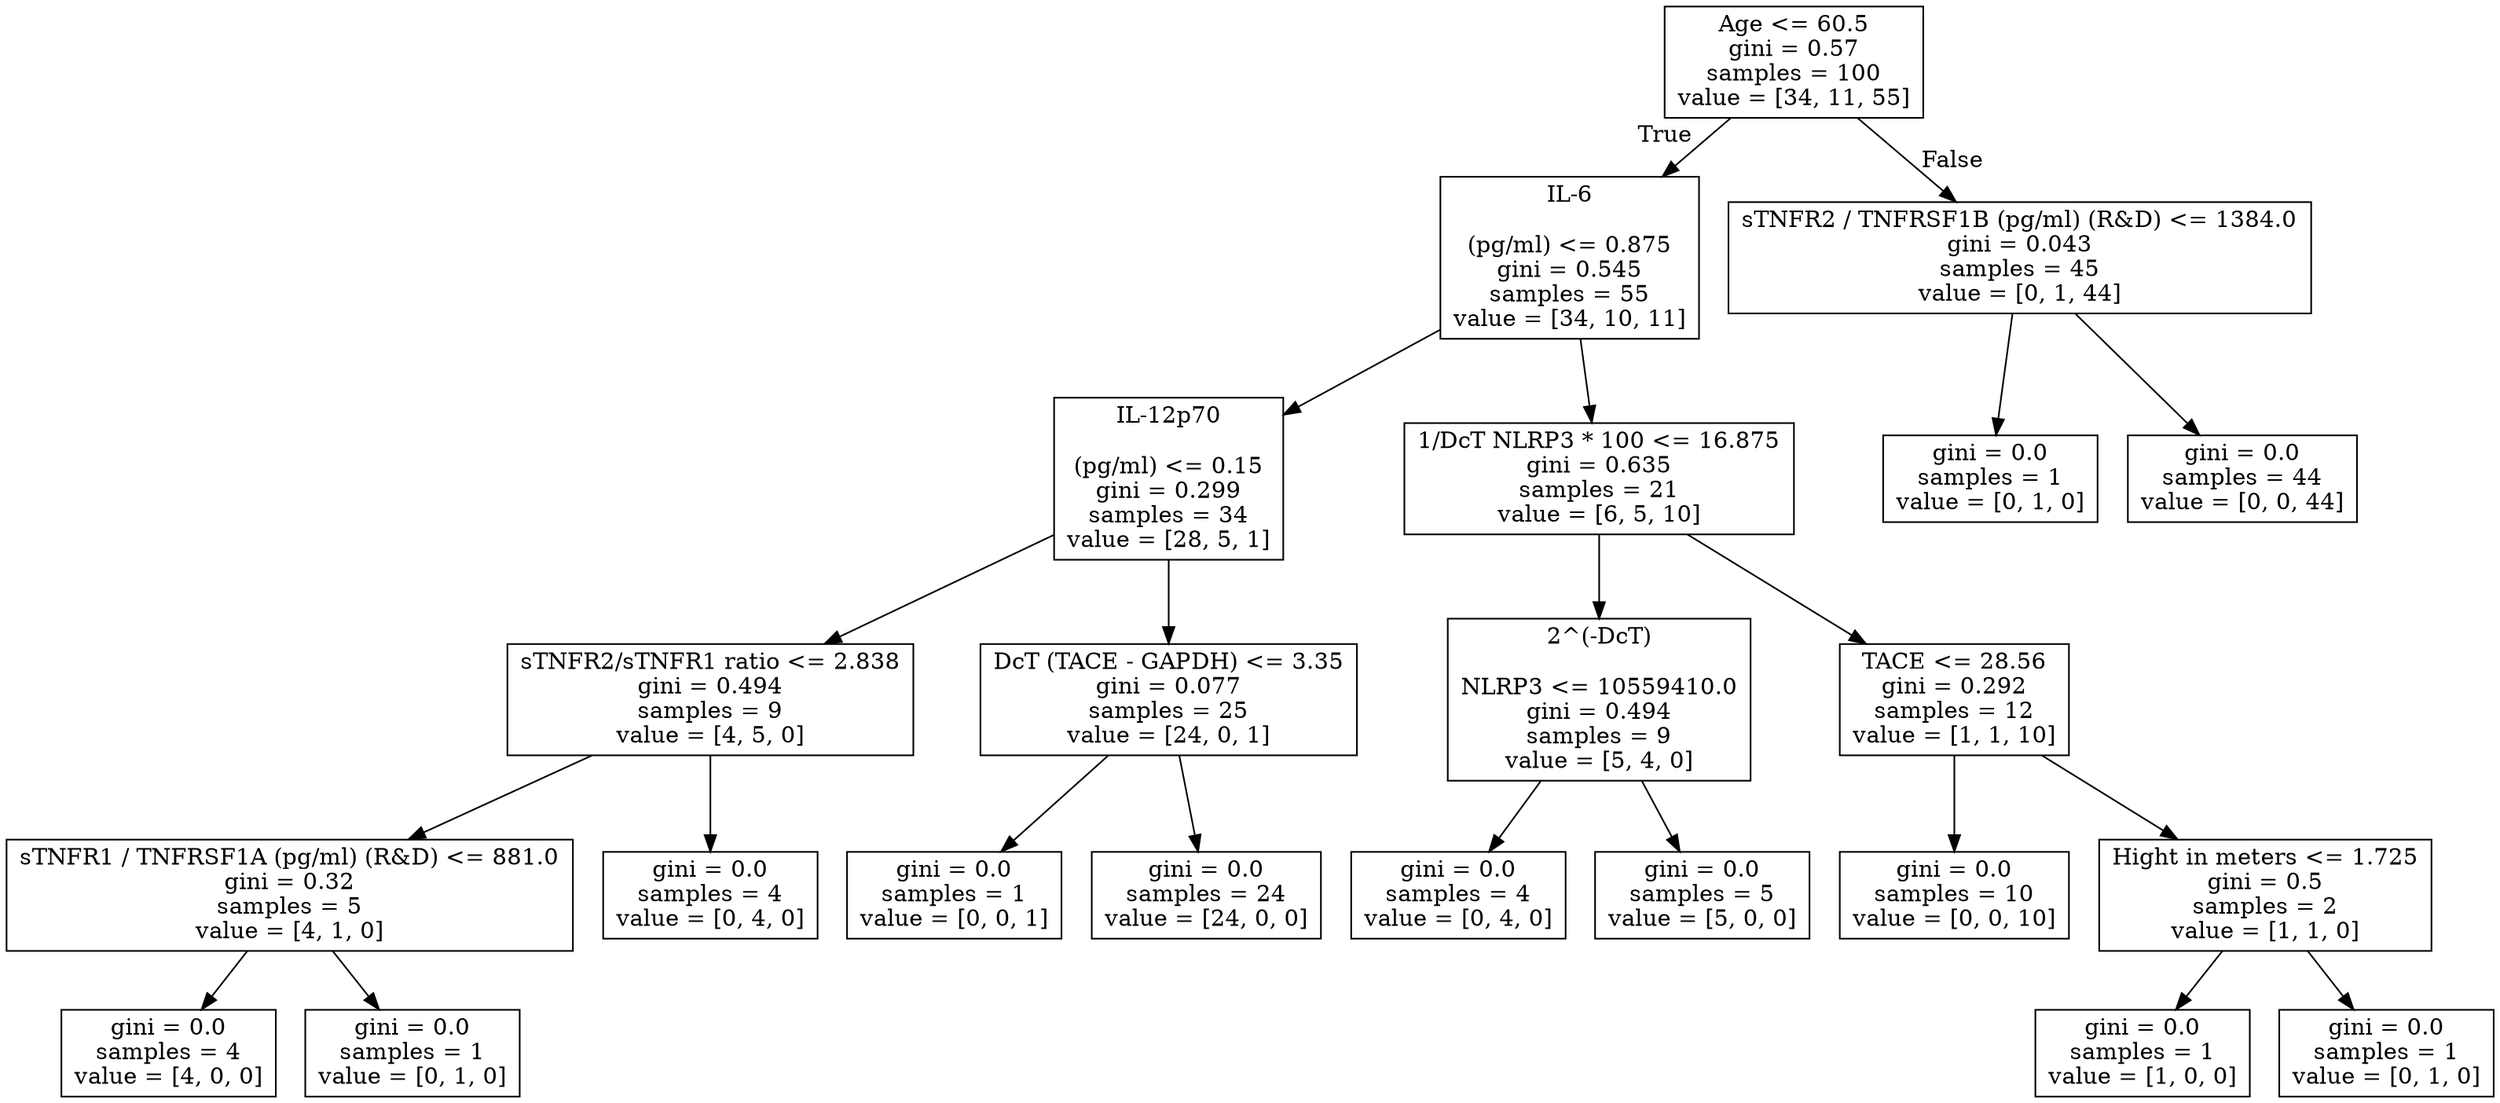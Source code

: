 digraph Tree {
node [shape=box] ;
0 [label="Age <= 60.5\ngini = 0.57\nsamples = 100\nvalue = [34, 11, 55]"] ;
1 [label="IL-6
(pg/ml) <= 0.875\ngini = 0.545\nsamples = 55\nvalue = [34, 10, 11]"] ;
0 -> 1 [labeldistance=2.5, labelangle=45, headlabel="True"] ;
2 [label="IL-12p70
(pg/ml) <= 0.15\ngini = 0.299\nsamples = 34\nvalue = [28, 5, 1]"] ;
1 -> 2 ;
3 [label="sTNFR2/sTNFR1 ratio <= 2.838\ngini = 0.494\nsamples = 9\nvalue = [4, 5, 0]"] ;
2 -> 3 ;
4 [label="sTNFR1 / TNFRSF1A (pg/ml) (R&D) <= 881.0\ngini = 0.32\nsamples = 5\nvalue = [4, 1, 0]"] ;
3 -> 4 ;
5 [label="gini = 0.0\nsamples = 4\nvalue = [4, 0, 0]"] ;
4 -> 5 ;
6 [label="gini = 0.0\nsamples = 1\nvalue = [0, 1, 0]"] ;
4 -> 6 ;
7 [label="gini = 0.0\nsamples = 4\nvalue = [0, 4, 0]"] ;
3 -> 7 ;
8 [label="DcT (TACE - GAPDH) <= 3.35\ngini = 0.077\nsamples = 25\nvalue = [24, 0, 1]"] ;
2 -> 8 ;
9 [label="gini = 0.0\nsamples = 1\nvalue = [0, 0, 1]"] ;
8 -> 9 ;
10 [label="gini = 0.0\nsamples = 24\nvalue = [24, 0, 0]"] ;
8 -> 10 ;
11 [label="1/DcT NLRP3 * 100 <= 16.875\ngini = 0.635\nsamples = 21\nvalue = [6, 5, 10]"] ;
1 -> 11 ;
12 [label="2^(-DcT)
NLRP3 <= 10559410.0\ngini = 0.494\nsamples = 9\nvalue = [5, 4, 0]"] ;
11 -> 12 ;
13 [label="gini = 0.0\nsamples = 4\nvalue = [0, 4, 0]"] ;
12 -> 13 ;
14 [label="gini = 0.0\nsamples = 5\nvalue = [5, 0, 0]"] ;
12 -> 14 ;
15 [label="TACE <= 28.56\ngini = 0.292\nsamples = 12\nvalue = [1, 1, 10]"] ;
11 -> 15 ;
16 [label="gini = 0.0\nsamples = 10\nvalue = [0, 0, 10]"] ;
15 -> 16 ;
17 [label="Hight in meters <= 1.725\ngini = 0.5\nsamples = 2\nvalue = [1, 1, 0]"] ;
15 -> 17 ;
18 [label="gini = 0.0\nsamples = 1\nvalue = [1, 0, 0]"] ;
17 -> 18 ;
19 [label="gini = 0.0\nsamples = 1\nvalue = [0, 1, 0]"] ;
17 -> 19 ;
20 [label="sTNFR2 / TNFRSF1B (pg/ml) (R&D) <= 1384.0\ngini = 0.043\nsamples = 45\nvalue = [0, 1, 44]"] ;
0 -> 20 [labeldistance=2.5, labelangle=-45, headlabel="False"] ;
21 [label="gini = 0.0\nsamples = 1\nvalue = [0, 1, 0]"] ;
20 -> 21 ;
22 [label="gini = 0.0\nsamples = 44\nvalue = [0, 0, 44]"] ;
20 -> 22 ;
}